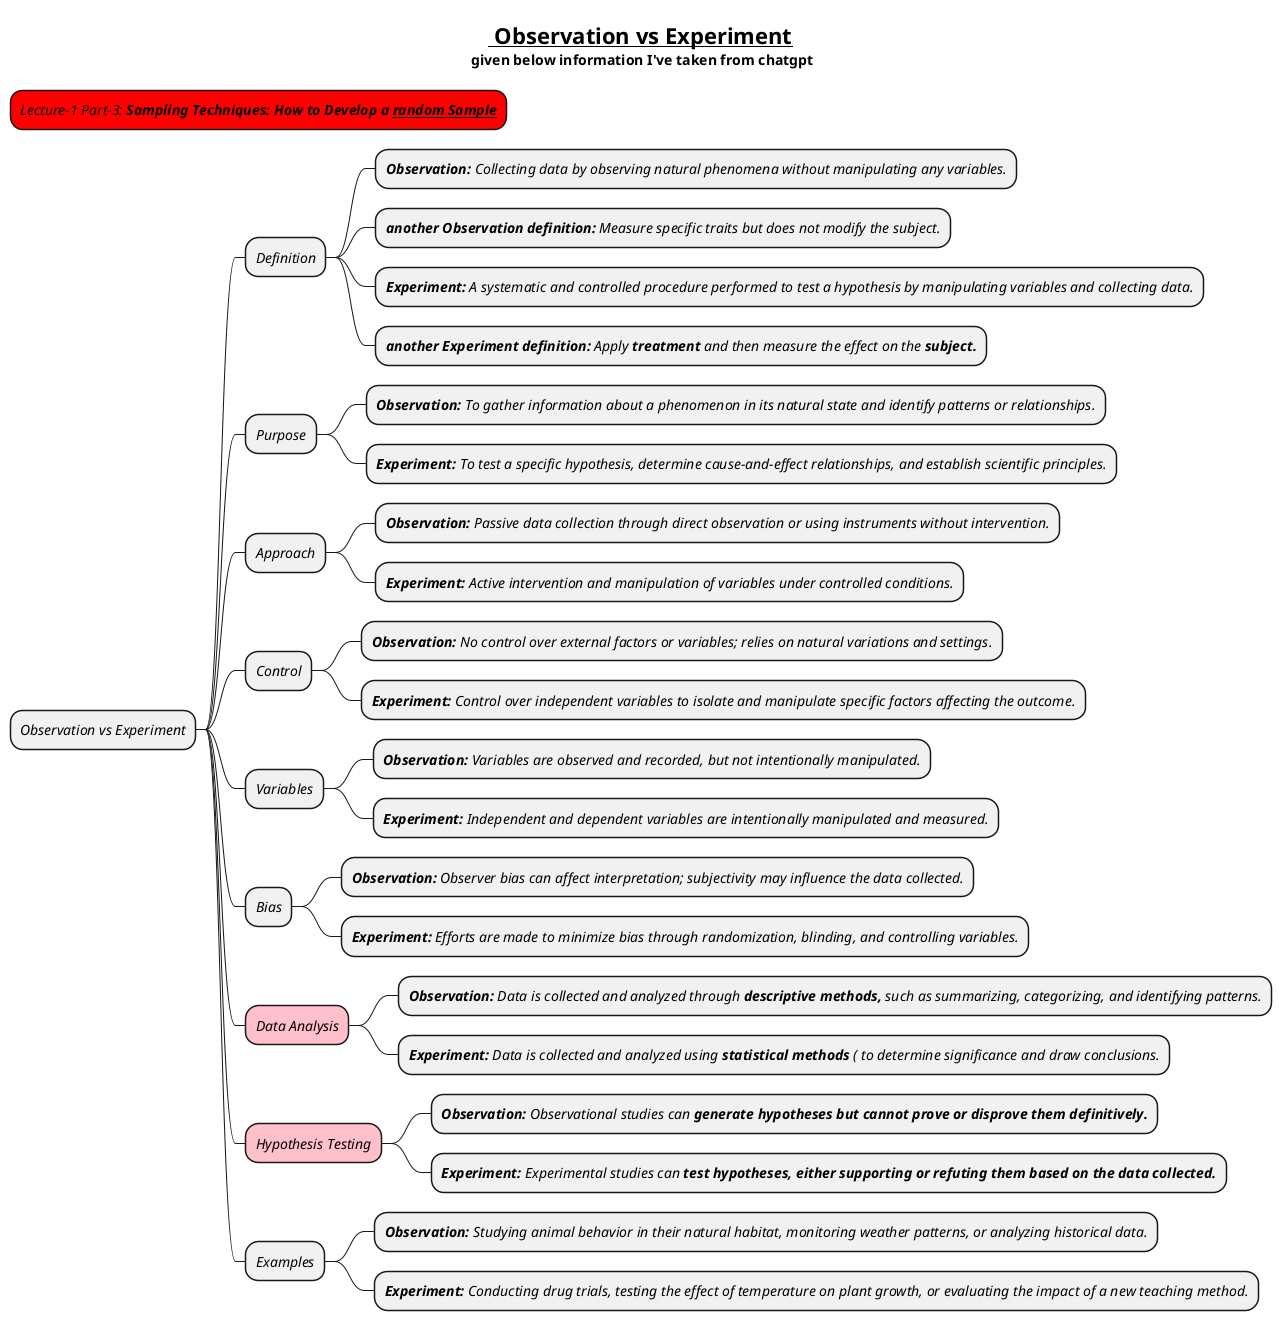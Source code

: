 @startmindmap
skinparam node {
    FontStyle italic
}

title =__ Observation vs Experiment__\n given below information I've taken from chatgpt

*[#red] Lecture-1 Part-3: **Sampling Techniques: How to Develop a __random Sample__**

* Observation vs Experiment

** Definition
*** **Observation:** Collecting data by observing natural phenomena without manipulating any variables.
*** **another Observation definition:** Measure specific traits but does not modify the subject.
*** **Experiment:** A systematic and controlled procedure performed to test a hypothesis by manipulating variables and collecting data.
*** **another Experiment definition:** Apply **treatment** and then measure the effect on the **subject.**

** Purpose
*** **Observation:** To gather information about a phenomenon in its natural state and identify patterns or relationships.
*** **Experiment:** To test a specific hypothesis, determine cause-and-effect relationships, and establish scientific principles.

** Approach
*** **Observation:** Passive data collection through direct observation or using instruments without intervention.
*** **Experiment:** Active intervention and manipulation of variables under controlled conditions.

** Control
*** **Observation:** No control over external factors or variables; relies on natural variations and settings.
*** **Experiment:** Control over independent variables to isolate and manipulate specific factors affecting the outcome.

** Variables
*** **Observation:** Variables are observed and recorded, but not intentionally manipulated.
*** **Experiment:** Independent and dependent variables are intentionally manipulated and measured.

** Bias
*** **Observation:** Observer bias can affect interpretation; subjectivity may influence the data collected.
*** **Experiment:** Efforts are made to minimize bias through randomization, blinding, and controlling variables.

**[#pink] Data Analysis
*** **Observation:** Data is collected and analyzed through **descriptive methods,** such as summarizing, categorizing, and identifying patterns.
*** **Experiment:** Data is collected and analyzed using **statistical methods** ( to determine significance and draw conclusions.

**[#pink] Hypothesis Testing
*** **Observation:** Observational studies can **generate hypotheses but cannot prove or disprove them definitively.**
*** **Experiment:** Experimental studies can **test hypotheses, either supporting or refuting them based on the data collected.**

** Examples
*** **Observation:** Studying animal behavior in their natural habitat, monitoring weather patterns, or analyzing historical data.
*** **Experiment:** Conducting drug trials, testing the effect of temperature on plant growth, or evaluating the impact of a new teaching method.

@endmindmap
